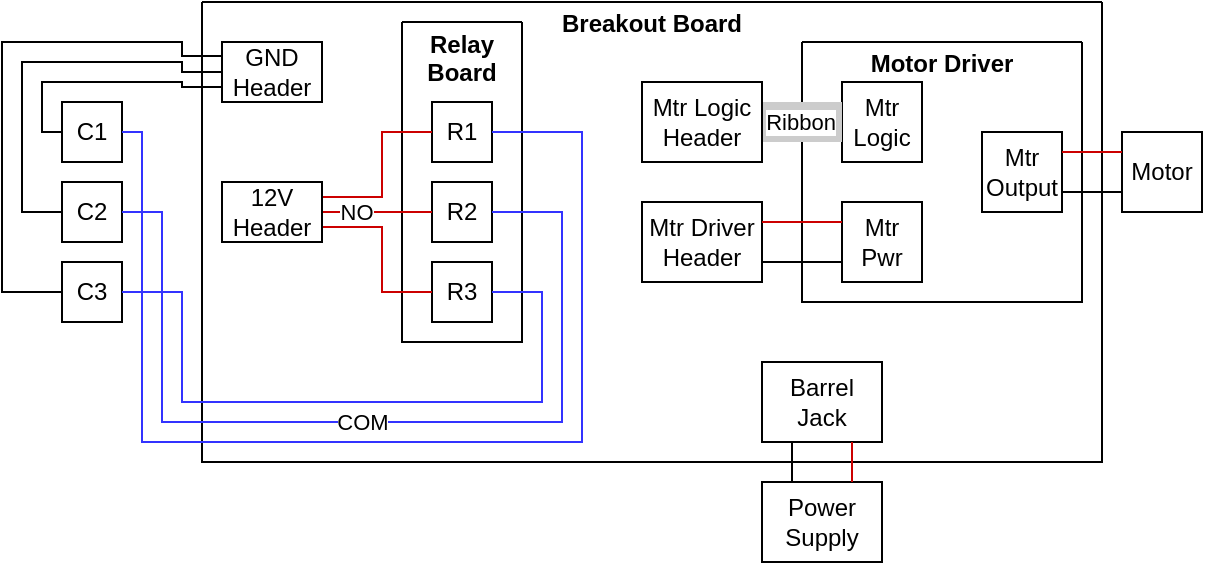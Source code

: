 <mxfile version="27.0.9">
  <diagram name="Page-1" id="EWZy_zi7XVpwuJathx0m">
    <mxGraphModel dx="766" dy="481" grid="1" gridSize="10" guides="1" tooltips="1" connect="1" arrows="1" fold="1" page="1" pageScale="1" pageWidth="850" pageHeight="1100" math="0" shadow="0">
      <root>
        <mxCell id="0" />
        <mxCell id="1" parent="0" />
        <mxCell id="nMPoe6dq5mntMWYzdEZ6-6" value="Breakout Board" style="swimlane;startSize=0;spacingTop=20;spacingLeft=0;" parent="1" vertex="1">
          <mxGeometry x="170" y="280" width="450" height="230" as="geometry" />
        </mxCell>
        <mxCell id="nMPoe6dq5mntMWYzdEZ6-7" value="Relay&#xa;Board" style="swimlane;startSize=0;spacingTop=35;" parent="nMPoe6dq5mntMWYzdEZ6-6" vertex="1">
          <mxGeometry x="100" y="10" width="60" height="160" as="geometry">
            <mxRectangle x="90" y="10" width="70" height="80" as="alternateBounds" />
          </mxGeometry>
        </mxCell>
        <mxCell id="nMPoe6dq5mntMWYzdEZ6-3" value="R3" style="whiteSpace=wrap;html=1;aspect=fixed;" parent="nMPoe6dq5mntMWYzdEZ6-7" vertex="1">
          <mxGeometry x="15" y="120" width="30" height="30" as="geometry" />
        </mxCell>
        <mxCell id="nMPoe6dq5mntMWYzdEZ6-8" value="R2" style="whiteSpace=wrap;html=1;aspect=fixed;" parent="nMPoe6dq5mntMWYzdEZ6-7" vertex="1">
          <mxGeometry x="15" y="80" width="30" height="30" as="geometry" />
        </mxCell>
        <mxCell id="nMPoe6dq5mntMWYzdEZ6-10" value="R1" style="whiteSpace=wrap;html=1;aspect=fixed;" parent="nMPoe6dq5mntMWYzdEZ6-7" vertex="1">
          <mxGeometry x="15" y="40" width="30" height="30" as="geometry" />
        </mxCell>
        <mxCell id="nMPoe6dq5mntMWYzdEZ6-11" value="Motor Driver" style="swimlane;startSize=0;spacingTop=20;" parent="nMPoe6dq5mntMWYzdEZ6-6" vertex="1">
          <mxGeometry x="300" y="20" width="140" height="130" as="geometry">
            <mxRectangle x="300" y="20" width="110" height="50" as="alternateBounds" />
          </mxGeometry>
        </mxCell>
        <mxCell id="nMPoe6dq5mntMWYzdEZ6-12" value="Mtr Pwr" style="whiteSpace=wrap;html=1;aspect=fixed;" parent="nMPoe6dq5mntMWYzdEZ6-11" vertex="1">
          <mxGeometry x="20" y="80" width="40" height="40" as="geometry" />
        </mxCell>
        <mxCell id="nMPoe6dq5mntMWYzdEZ6-43" value="Mtr&lt;div&gt;Logic&lt;/div&gt;" style="whiteSpace=wrap;html=1;aspect=fixed;" parent="nMPoe6dq5mntMWYzdEZ6-11" vertex="1">
          <mxGeometry x="20" y="20" width="40" height="40" as="geometry" />
        </mxCell>
        <mxCell id="nMPoe6dq5mntMWYzdEZ6-45" value="Mtr&lt;div&gt;Output&lt;/div&gt;" style="whiteSpace=wrap;html=1;aspect=fixed;" parent="nMPoe6dq5mntMWYzdEZ6-11" vertex="1">
          <mxGeometry x="90" y="45" width="40" height="40" as="geometry" />
        </mxCell>
        <mxCell id="nMPoe6dq5mntMWYzdEZ6-25" style="edgeStyle=orthogonalEdgeStyle;rounded=0;orthogonalLoop=1;jettySize=auto;html=1;exitX=1;exitY=0.75;exitDx=0;exitDy=0;entryX=0;entryY=0.5;entryDx=0;entryDy=0;strokeColor=#CC0000;endArrow=none;startFill=0;" parent="nMPoe6dq5mntMWYzdEZ6-6" source="nMPoe6dq5mntMWYzdEZ6-20" target="nMPoe6dq5mntMWYzdEZ6-3" edge="1">
          <mxGeometry relative="1" as="geometry">
            <Array as="points">
              <mxPoint x="90" y="113" />
              <mxPoint x="90" y="145" />
            </Array>
          </mxGeometry>
        </mxCell>
        <mxCell id="nMPoe6dq5mntMWYzdEZ6-26" style="edgeStyle=orthogonalEdgeStyle;rounded=0;orthogonalLoop=1;jettySize=auto;html=1;exitX=1;exitY=0.5;exitDx=0;exitDy=0;entryX=0;entryY=0.5;entryDx=0;entryDy=0;strokeColor=#CC0000;endArrow=none;startFill=0;" parent="nMPoe6dq5mntMWYzdEZ6-6" source="nMPoe6dq5mntMWYzdEZ6-20" target="nMPoe6dq5mntMWYzdEZ6-8" edge="1">
          <mxGeometry relative="1" as="geometry">
            <Array as="points">
              <mxPoint x="70" y="105" />
              <mxPoint x="70" y="105" />
            </Array>
          </mxGeometry>
        </mxCell>
        <mxCell id="nMPoe6dq5mntMWYzdEZ6-27" style="edgeStyle=orthogonalEdgeStyle;rounded=0;orthogonalLoop=1;jettySize=auto;html=1;exitX=1;exitY=0.25;exitDx=0;exitDy=0;entryX=0;entryY=0.5;entryDx=0;entryDy=0;endArrow=none;startFill=0;strokeColor=#CC0000;" parent="nMPoe6dq5mntMWYzdEZ6-6" source="nMPoe6dq5mntMWYzdEZ6-20" target="nMPoe6dq5mntMWYzdEZ6-10" edge="1">
          <mxGeometry relative="1" as="geometry">
            <Array as="points">
              <mxPoint x="90" y="98" />
              <mxPoint x="90" y="65" />
            </Array>
          </mxGeometry>
        </mxCell>
        <mxCell id="I8frd_3F-QnAUtTYe-jf-1" value="NO" style="edgeLabel;html=1;align=center;verticalAlign=middle;resizable=0;points=[];" vertex="1" connectable="0" parent="nMPoe6dq5mntMWYzdEZ6-27">
          <mxGeometry x="-0.612" relative="1" as="geometry">
            <mxPoint y="7" as="offset" />
          </mxGeometry>
        </mxCell>
        <mxCell id="nMPoe6dq5mntMWYzdEZ6-20" value="12V&lt;div&gt;Header&lt;/div&gt;" style="rounded=0;whiteSpace=wrap;html=1;" parent="nMPoe6dq5mntMWYzdEZ6-6" vertex="1">
          <mxGeometry x="10" y="90" width="50" height="30" as="geometry" />
        </mxCell>
        <mxCell id="nMPoe6dq5mntMWYzdEZ6-21" value="&lt;div&gt;GND&lt;/div&gt;&lt;div&gt;Header&lt;/div&gt;" style="rounded=0;whiteSpace=wrap;html=1;" parent="nMPoe6dq5mntMWYzdEZ6-6" vertex="1">
          <mxGeometry x="10" y="20" width="50" height="30" as="geometry" />
        </mxCell>
        <mxCell id="nMPoe6dq5mntMWYzdEZ6-41" style="edgeStyle=orthogonalEdgeStyle;rounded=0;orthogonalLoop=1;jettySize=auto;html=1;exitX=1;exitY=0.75;exitDx=0;exitDy=0;entryX=0;entryY=0.75;entryDx=0;entryDy=0;endArrow=none;startFill=0;" parent="nMPoe6dq5mntMWYzdEZ6-6" source="nMPoe6dq5mntMWYzdEZ6-23" target="nMPoe6dq5mntMWYzdEZ6-12" edge="1">
          <mxGeometry relative="1" as="geometry">
            <Array as="points">
              <mxPoint x="270" y="130" />
            </Array>
          </mxGeometry>
        </mxCell>
        <mxCell id="nMPoe6dq5mntMWYzdEZ6-23" value="Mtr Driver Header" style="rounded=0;whiteSpace=wrap;html=1;" parent="nMPoe6dq5mntMWYzdEZ6-6" vertex="1">
          <mxGeometry x="220" y="100" width="60" height="40" as="geometry" />
        </mxCell>
        <mxCell id="nMPoe6dq5mntMWYzdEZ6-40" style="edgeStyle=orthogonalEdgeStyle;rounded=0;orthogonalLoop=1;jettySize=auto;html=1;entryX=0;entryY=0.25;entryDx=0;entryDy=0;endArrow=none;startFill=0;strokeColor=#CC0000;exitX=1;exitY=0.25;exitDx=0;exitDy=0;" parent="nMPoe6dq5mntMWYzdEZ6-6" source="nMPoe6dq5mntMWYzdEZ6-23" target="nMPoe6dq5mntMWYzdEZ6-12" edge="1">
          <mxGeometry relative="1" as="geometry">
            <mxPoint x="270" y="110" as="sourcePoint" />
            <mxPoint x="270" y="160" as="targetPoint" />
            <Array as="points">
              <mxPoint x="290" y="110" />
              <mxPoint x="290" y="110" />
            </Array>
          </mxGeometry>
        </mxCell>
        <mxCell id="nMPoe6dq5mntMWYzdEZ6-44" style="edgeStyle=orthogonalEdgeStyle;rounded=0;orthogonalLoop=1;jettySize=auto;html=1;exitX=1;exitY=0.5;exitDx=0;exitDy=0;entryX=0;entryY=0.5;entryDx=0;entryDy=0;endArrow=none;startFill=0;strokeWidth=20;strokeColor=#CCCCCC;" parent="nMPoe6dq5mntMWYzdEZ6-6" source="nMPoe6dq5mntMWYzdEZ6-42" target="nMPoe6dq5mntMWYzdEZ6-43" edge="1">
          <mxGeometry relative="1" as="geometry" />
        </mxCell>
        <mxCell id="nMPoe6dq5mntMWYzdEZ6-49" value="Ribbon" style="edgeLabel;html=1;align=center;verticalAlign=middle;resizable=0;points=[];" parent="nMPoe6dq5mntMWYzdEZ6-44" vertex="1" connectable="0">
          <mxGeometry x="0.108" relative="1" as="geometry">
            <mxPoint x="-3" as="offset" />
          </mxGeometry>
        </mxCell>
        <mxCell id="nMPoe6dq5mntMWYzdEZ6-42" value="Mtr Logic&lt;div&gt;Header&lt;/div&gt;" style="rounded=0;whiteSpace=wrap;html=1;" parent="nMPoe6dq5mntMWYzdEZ6-6" vertex="1">
          <mxGeometry x="220" y="40" width="60" height="40" as="geometry" />
        </mxCell>
        <mxCell id="nbGBbHkJSupQQzYd7Hl5-1" value="Barrel Jack" style="rounded=0;whiteSpace=wrap;html=1;" parent="nMPoe6dq5mntMWYzdEZ6-6" vertex="1">
          <mxGeometry x="280" y="180" width="60" height="40" as="geometry" />
        </mxCell>
        <mxCell id="nMPoe6dq5mntMWYzdEZ6-35" style="edgeStyle=orthogonalEdgeStyle;rounded=0;orthogonalLoop=1;jettySize=auto;html=1;exitX=0;exitY=0.5;exitDx=0;exitDy=0;endArrow=none;startFill=0;entryX=0;entryY=0.75;entryDx=0;entryDy=0;" parent="1" source="nMPoe6dq5mntMWYzdEZ6-16" target="nMPoe6dq5mntMWYzdEZ6-21" edge="1">
          <mxGeometry relative="1" as="geometry">
            <Array as="points">
              <mxPoint x="90" y="345" />
              <mxPoint x="90" y="320" />
              <mxPoint x="160" y="320" />
              <mxPoint x="160" y="323" />
            </Array>
            <mxPoint x="180" y="320" as="targetPoint" />
          </mxGeometry>
        </mxCell>
        <mxCell id="nMPoe6dq5mntMWYzdEZ6-16" value="C1" style="whiteSpace=wrap;html=1;aspect=fixed;" parent="1" vertex="1">
          <mxGeometry x="100" y="330" width="30" height="30" as="geometry" />
        </mxCell>
        <mxCell id="nMPoe6dq5mntMWYzdEZ6-38" style="edgeStyle=orthogonalEdgeStyle;rounded=0;orthogonalLoop=1;jettySize=auto;html=1;exitX=0;exitY=0.5;exitDx=0;exitDy=0;entryX=0;entryY=0.5;entryDx=0;entryDy=0;endArrow=none;startFill=0;" parent="1" source="nMPoe6dq5mntMWYzdEZ6-17" target="nMPoe6dq5mntMWYzdEZ6-21" edge="1">
          <mxGeometry relative="1" as="geometry">
            <Array as="points">
              <mxPoint x="80" y="385" />
              <mxPoint x="80" y="310" />
              <mxPoint x="160" y="310" />
              <mxPoint x="160" y="315" />
            </Array>
          </mxGeometry>
        </mxCell>
        <mxCell id="nMPoe6dq5mntMWYzdEZ6-17" value="C2" style="whiteSpace=wrap;html=1;aspect=fixed;" parent="1" vertex="1">
          <mxGeometry x="100" y="370" width="30" height="30" as="geometry" />
        </mxCell>
        <mxCell id="nMPoe6dq5mntMWYzdEZ6-39" style="edgeStyle=orthogonalEdgeStyle;rounded=0;orthogonalLoop=1;jettySize=auto;html=1;exitX=0;exitY=0.5;exitDx=0;exitDy=0;endArrow=none;startFill=0;entryX=0;entryY=0.25;entryDx=0;entryDy=0;" parent="1" source="nMPoe6dq5mntMWYzdEZ6-18" target="nMPoe6dq5mntMWYzdEZ6-21" edge="1">
          <mxGeometry relative="1" as="geometry">
            <Array as="points">
              <mxPoint x="70" y="425" />
              <mxPoint x="70" y="300" />
              <mxPoint x="160" y="300" />
              <mxPoint x="160" y="307" />
              <mxPoint x="180" y="307" />
            </Array>
            <mxPoint x="180" y="300" as="targetPoint" />
          </mxGeometry>
        </mxCell>
        <mxCell id="nMPoe6dq5mntMWYzdEZ6-18" value="C3" style="whiteSpace=wrap;html=1;aspect=fixed;" parent="1" vertex="1">
          <mxGeometry x="100" y="410" width="30" height="30" as="geometry" />
        </mxCell>
        <mxCell id="nMPoe6dq5mntMWYzdEZ6-29" style="edgeStyle=orthogonalEdgeStyle;rounded=0;orthogonalLoop=1;jettySize=auto;html=1;exitX=1;exitY=0.5;exitDx=0;exitDy=0;entryX=1;entryY=0.5;entryDx=0;entryDy=0;startArrow=none;startFill=0;endArrow=none;strokeColor=#3333FF;" parent="1" source="nMPoe6dq5mntMWYzdEZ6-3" target="nMPoe6dq5mntMWYzdEZ6-18" edge="1">
          <mxGeometry relative="1" as="geometry">
            <Array as="points">
              <mxPoint x="340" y="425" />
              <mxPoint x="340" y="480" />
              <mxPoint x="160" y="480" />
              <mxPoint x="160" y="425" />
            </Array>
          </mxGeometry>
        </mxCell>
        <mxCell id="nMPoe6dq5mntMWYzdEZ6-30" style="edgeStyle=orthogonalEdgeStyle;rounded=0;orthogonalLoop=1;jettySize=auto;html=1;exitX=1;exitY=0.5;exitDx=0;exitDy=0;entryX=1;entryY=0.5;entryDx=0;entryDy=0;endArrow=none;startFill=0;strokeColor=#3333FF;" parent="1" source="nMPoe6dq5mntMWYzdEZ6-8" target="nMPoe6dq5mntMWYzdEZ6-17" edge="1">
          <mxGeometry relative="1" as="geometry">
            <Array as="points">
              <mxPoint x="350" y="385" />
              <mxPoint x="350" y="490" />
              <mxPoint x="150" y="490" />
              <mxPoint x="150" y="385" />
            </Array>
          </mxGeometry>
        </mxCell>
        <mxCell id="I8frd_3F-QnAUtTYe-jf-2" value="COM" style="edgeLabel;html=1;align=center;verticalAlign=middle;resizable=0;points=[];" vertex="1" connectable="0" parent="nMPoe6dq5mntMWYzdEZ6-30">
          <mxGeometry x="-0.877" relative="1" as="geometry">
            <mxPoint x="-94" y="105" as="offset" />
          </mxGeometry>
        </mxCell>
        <mxCell id="nMPoe6dq5mntMWYzdEZ6-31" style="edgeStyle=orthogonalEdgeStyle;rounded=0;orthogonalLoop=1;jettySize=auto;html=1;exitX=1;exitY=0.5;exitDx=0;exitDy=0;entryX=1;entryY=0.5;entryDx=0;entryDy=0;endArrow=none;startFill=0;strokeColor=#3333FF;" parent="1" source="nMPoe6dq5mntMWYzdEZ6-10" target="nMPoe6dq5mntMWYzdEZ6-16" edge="1">
          <mxGeometry relative="1" as="geometry">
            <Array as="points">
              <mxPoint x="360" y="345" />
              <mxPoint x="360" y="500" />
              <mxPoint x="140" y="500" />
              <mxPoint x="140" y="345" />
            </Array>
          </mxGeometry>
        </mxCell>
        <mxCell id="nMPoe6dq5mntMWYzdEZ6-46" value="Motor" style="whiteSpace=wrap;html=1;aspect=fixed;" parent="1" vertex="1">
          <mxGeometry x="630" y="345" width="40" height="40" as="geometry" />
        </mxCell>
        <mxCell id="nMPoe6dq5mntMWYzdEZ6-47" style="edgeStyle=orthogonalEdgeStyle;rounded=0;orthogonalLoop=1;jettySize=auto;html=1;exitX=1;exitY=0.25;exitDx=0;exitDy=0;entryX=0;entryY=0.25;entryDx=0;entryDy=0;endArrow=none;startFill=0;strokeColor=#CC0000;" parent="1" source="nMPoe6dq5mntMWYzdEZ6-45" target="nMPoe6dq5mntMWYzdEZ6-46" edge="1">
          <mxGeometry relative="1" as="geometry" />
        </mxCell>
        <mxCell id="nMPoe6dq5mntMWYzdEZ6-48" style="edgeStyle=orthogonalEdgeStyle;rounded=0;orthogonalLoop=1;jettySize=auto;html=1;exitX=1;exitY=0.75;exitDx=0;exitDy=0;entryX=0;entryY=0.75;entryDx=0;entryDy=0;endArrow=none;startFill=0;" parent="1" source="nMPoe6dq5mntMWYzdEZ6-45" target="nMPoe6dq5mntMWYzdEZ6-46" edge="1">
          <mxGeometry relative="1" as="geometry" />
        </mxCell>
        <mxCell id="nbGBbHkJSupQQzYd7Hl5-2" value="Power Supply" style="rounded=0;whiteSpace=wrap;html=1;" parent="1" vertex="1">
          <mxGeometry x="450" y="520" width="60" height="40" as="geometry" />
        </mxCell>
        <mxCell id="nbGBbHkJSupQQzYd7Hl5-3" style="edgeStyle=orthogonalEdgeStyle;rounded=0;orthogonalLoop=1;jettySize=auto;html=1;entryX=0.75;entryY=0;entryDx=0;entryDy=0;endArrow=none;startFill=0;strokeColor=#CC0000;exitX=0.75;exitY=1;exitDx=0;exitDy=0;" parent="1" source="nbGBbHkJSupQQzYd7Hl5-1" target="nbGBbHkJSupQQzYd7Hl5-2" edge="1">
          <mxGeometry relative="1" as="geometry">
            <mxPoint x="450" y="400" as="sourcePoint" />
            <mxPoint x="500" y="400" as="targetPoint" />
            <Array as="points">
              <mxPoint x="495" y="500" />
              <mxPoint x="495" y="500" />
            </Array>
          </mxGeometry>
        </mxCell>
        <mxCell id="nbGBbHkJSupQQzYd7Hl5-5" style="edgeStyle=orthogonalEdgeStyle;rounded=0;orthogonalLoop=1;jettySize=auto;html=1;exitX=0.25;exitY=1;exitDx=0;exitDy=0;endArrow=none;startFill=0;entryX=0.25;entryY=0;entryDx=0;entryDy=0;" parent="1" source="nbGBbHkJSupQQzYd7Hl5-1" target="nbGBbHkJSupQQzYd7Hl5-2" edge="1">
          <mxGeometry relative="1" as="geometry">
            <Array as="points">
              <mxPoint x="465" y="520" />
              <mxPoint x="465" y="520" />
            </Array>
            <mxPoint x="450" y="420" as="sourcePoint" />
            <mxPoint x="470" y="530" as="targetPoint" />
          </mxGeometry>
        </mxCell>
      </root>
    </mxGraphModel>
  </diagram>
</mxfile>

